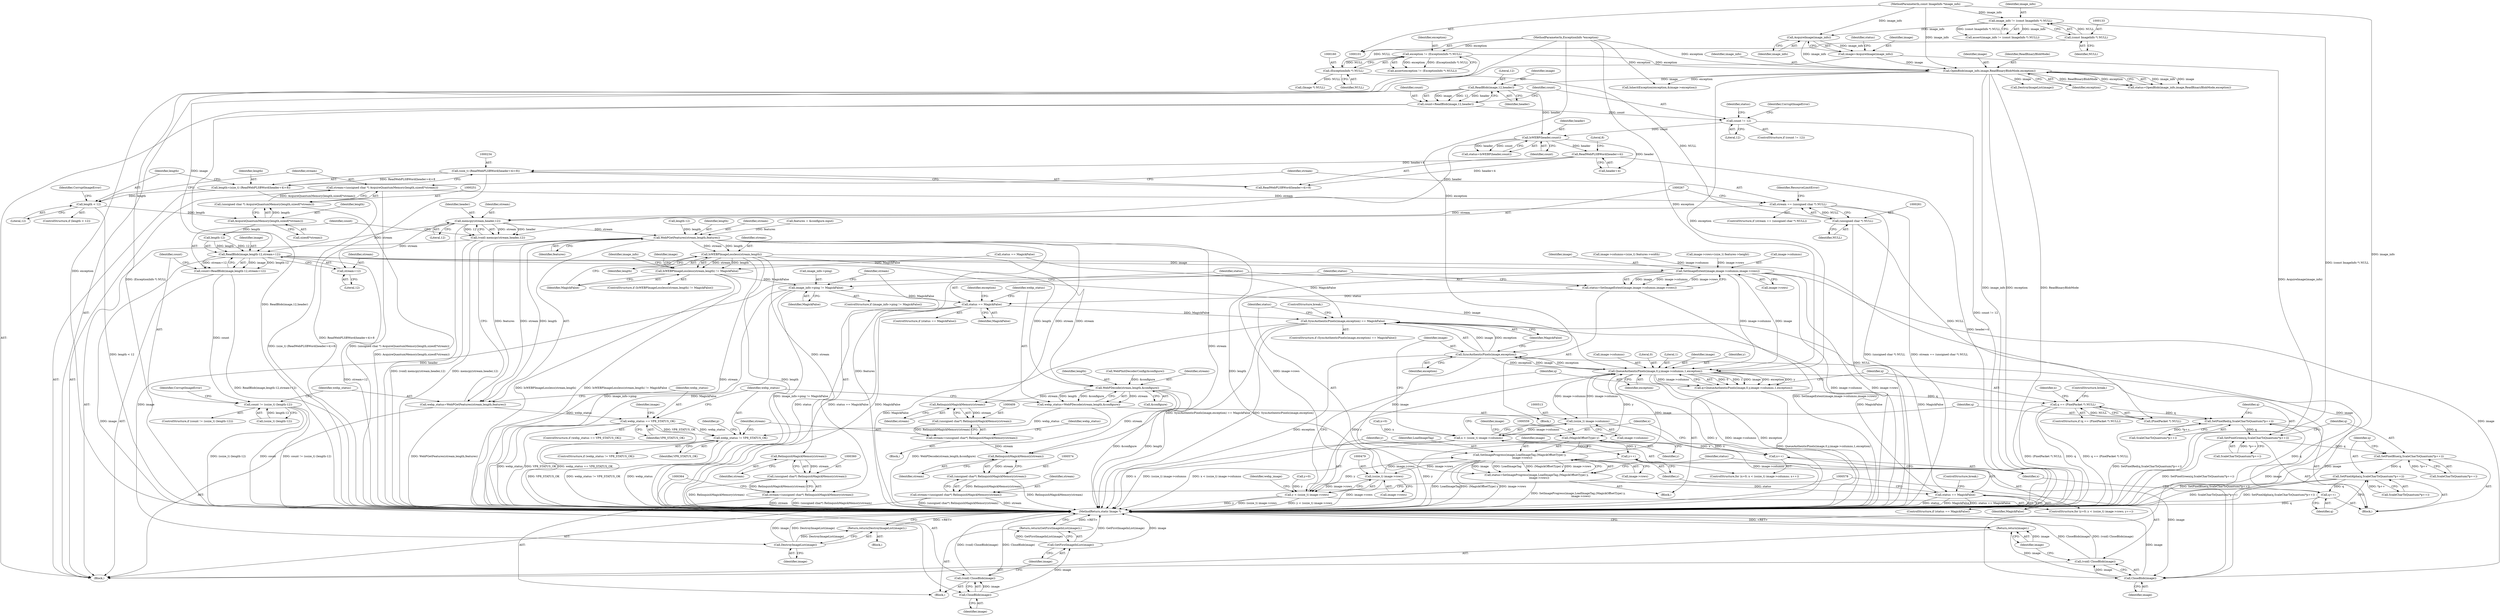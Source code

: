 digraph "0_ImageMagick_126c7c98ea788241922c30df4a5633ea692cf8df@API" {
"1000268" [label="(Call,memcpy(stream,header,12))"];
"1000258" [label="(Call,stream == (unsigned char *) NULL)"];
"1000248" [label="(Call,stream=(unsigned char *) AcquireQuantumMemory(length,sizeof(*stream)))"];
"1000250" [label="(Call,(unsigned char *) AcquireQuantumMemory(length,sizeof(*stream)))"];
"1000252" [label="(Call,AcquireQuantumMemory(length,sizeof(*stream)))"];
"1000242" [label="(Call,length < 12)"];
"1000231" [label="(Call,length=(size_t) (ReadWebPLSBWord(header+4)+8))"];
"1000233" [label="(Call,(size_t) (ReadWebPLSBWord(header+4)+8))"];
"1000236" [label="(Call,ReadWebPLSBWord(header+4))"];
"1000221" [label="(Call,IsWEBP(header,count))"];
"1000208" [label="(Call,ReadBlob(image,12,header))"];
"1000174" [label="(Call,OpenBlob(image_info,image,ReadBinaryBlobMode,exception))"];
"1000170" [label="(Call,AcquireImage(image_info))"];
"1000130" [label="(Call,image_info != (const ImageInfo *) NULL)"];
"1000102" [label="(MethodParameterIn,const ImageInfo *image_info)"];
"1000132" [label="(Call,(const ImageInfo *) NULL)"];
"1000168" [label="(Call,image=AcquireImage(image_info))"];
"1000157" [label="(Call,exception != (ExceptionInfo *) NULL)"];
"1000103" [label="(MethodParameterIn,ExceptionInfo *exception)"];
"1000159" [label="(Call,(ExceptionInfo *) NULL)"];
"1000213" [label="(Call,count != 12)"];
"1000206" [label="(Call,count=ReadBlob(image,12,header))"];
"1000260" [label="(Call,(unsigned char *) NULL)"];
"1000266" [label="(Call,(void) memcpy(stream,header,12))"];
"1000274" [label="(Call,ReadBlob(image,length-12,stream+12))"];
"1000272" [label="(Call,count=ReadBlob(image,length-12,stream+12))"];
"1000283" [label="(Call,count != (ssize_t) (length-12))"];
"1000365" [label="(Call,CloseBlob(image))"];
"1000363" [label="(Call,(void) CloseBlob(image))"];
"1000368" [label="(Call,GetFirstImageInList(image))"];
"1000367" [label="(Return,return(GetFirstImageInList(image));)"];
"1000372" [label="(Call,SetImageExtent(image,image->columns,image->rows))"];
"1000370" [label="(Call,status=SetImageExtent(image,image->columns,image->rows))"];
"1000381" [label="(Call,status == MagickFalse)"];
"1000547" [label="(Call,SyncAuthenticPixels(image,exception) == MagickFalse)"];
"1000565" [label="(Call,status == MagickFalse)"];
"1000392" [label="(Call,DestroyImageList(image))"];
"1000391" [label="(Return,return(DestroyImageList(image));)"];
"1000478" [label="(Call,(ssize_t) image->rows)"];
"1000476" [label="(Call,y < (ssize_t) image->rows)"];
"1000490" [label="(Call,QueueAuthenticPixels(image,0,y,image->columns,1,exception))"];
"1000488" [label="(Call,q=QueueAuthenticPixels(image,0,y,image->columns,1,exception))"];
"1000500" [label="(Call,q == (PixelPacket *) NULL)"];
"1000520" [label="(Call,SetPixelRed(q,ScaleCharToQuantum(*p++)))"];
"1000526" [label="(Call,SetPixelGreen(q,ScaleCharToQuantum(*p++)))"];
"1000532" [label="(Call,SetPixelBlue(q,ScaleCharToQuantum(*p++)))"];
"1000538" [label="(Call,SetPixelAlpha(q,ScaleCharToQuantum(*p++)))"];
"1000544" [label="(Call,q++)"];
"1000512" [label="(Call,(ssize_t) image->columns)"];
"1000510" [label="(Call,x < (ssize_t) image->columns)"];
"1000517" [label="(Call,x++)"];
"1000548" [label="(Call,SyncAuthenticPixels(image,exception))"];
"1000555" [label="(Call,SetImageProgress(image,LoadImageTag,(MagickOffsetType) y,\n      image->rows))"];
"1000553" [label="(Call,status=SetImageProgress(image,LoadImageTag,(MagickOffsetType) y,\n      image->rows))"];
"1000579" [label="(Call,CloseBlob(image))"];
"1000577" [label="(Call,(void) CloseBlob(image))"];
"1000581" [label="(Return,return(image);)"];
"1000558" [label="(Call,(MagickOffsetType) y)"];
"1000483" [label="(Call,y++)"];
"1000279" [label="(Call,stream+12)"];
"1000295" [label="(Call,WebPGetFeatures(stream,length,features))"];
"1000293" [label="(Call,webp_status=WebPGetFeatures(stream,length,features))"];
"1000300" [label="(Call,webp_status == VP8_STATUS_OK)"];
"1000402" [label="(Call,webp_status != VP8_STATUS_OK)"];
"1000341" [label="(Call,IsWEBPImageLossless(stream,length))"];
"1000340" [label="(Call,IsWEBPImageLossless(stream,length) != MagickFalse)"];
"1000351" [label="(Call,image_info->ping != MagickFalse)"];
"1000361" [label="(Call,RelinquishMagickMemory(stream))"];
"1000359" [label="(Call,(unsigned char*) RelinquishMagickMemory(stream))"];
"1000357" [label="(Call,stream=(unsigned char*) RelinquishMagickMemory(stream))"];
"1000396" [label="(Call,WebPDecode(stream,length,&configure))"];
"1000394" [label="(Call,webp_status=WebPDecode(stream,length,&configure))"];
"1000410" [label="(Call,RelinquishMagickMemory(stream))"];
"1000408" [label="(Call,(unsigned char*) RelinquishMagickMemory(stream))"];
"1000406" [label="(Call,stream=(unsigned char*) RelinquishMagickMemory(stream))"];
"1000575" [label="(Call,RelinquishMagickMemory(stream))"];
"1000573" [label="(Call,(unsigned char*) RelinquishMagickMemory(stream))"];
"1000571" [label="(Call,stream=(unsigned char*) RelinquishMagickMemory(stream))"];
"1000572" [label="(Identifier,stream)"];
"1000242" [label="(Call,length < 12)"];
"1000564" [label="(ControlStructure,if (status == MagickFalse))"];
"1000385" [label="(Call,InheritException(exception,&image->exception))"];
"1000243" [label="(Identifier,length)"];
"1000220" [label="(Identifier,status)"];
"1000462" [label="(Identifier,p)"];
"1000258" [label="(Call,stream == (unsigned char *) NULL)"];
"1000362" [label="(Identifier,stream)"];
"1000186" [label="(Call,DestroyImageList(image))"];
"1000257" [label="(ControlStructure,if (stream == (unsigned char *) NULL))"];
"1000232" [label="(Identifier,length)"];
"1000273" [label="(Identifier,count)"];
"1000522" [label="(Call,ScaleCharToQuantum(*p++))"];
"1000212" [label="(ControlStructure,if (count != 12))"];
"1000270" [label="(Identifier,header)"];
"1000386" [label="(Identifier,exception)"];
"1000373" [label="(Identifier,image)"];
"1000381" [label="(Call,status == MagickFalse)"];
"1000380" [label="(ControlStructure,if (status == MagickFalse))"];
"1000498" [label="(Identifier,exception)"];
"1000301" [label="(Identifier,webp_status)"];
"1000213" [label="(Call,count != 12)"];
"1000505" [label="(ControlStructure,break;)"];
"1000210" [label="(Literal,12)"];
"1000219" [label="(Call,status=IsWEBP(header,count))"];
"1000156" [label="(Call,assert(exception != (ExceptionInfo *) NULL))"];
"1000271" [label="(Literal,12)"];
"1000494" [label="(Call,image->columns)"];
"1000548" [label="(Call,SyncAuthenticPixels(image,exception))"];
"1000404" [label="(Identifier,VP8_STATUS_OK)"];
"1000211" [label="(Identifier,header)"];
"1000511" [label="(Identifier,x)"];
"1000178" [label="(Identifier,exception)"];
"1000217" [label="(Identifier,CorruptImageError)"];
"1000240" [label="(Literal,8)"];
"1000410" [label="(Call,RelinquishMagickMemory(stream))"];
"1000402" [label="(Call,webp_status != VP8_STATUS_OK)"];
"1000573" [label="(Call,(unsigned char*) RelinquishMagickMemory(stream))"];
"1000344" [label="(Identifier,MagickFalse)"];
"1000304" [label="(Call,image->columns=(size_t) features->width)"];
"1000514" [label="(Call,image->columns)"];
"1000275" [label="(Identifier,image)"];
"1000233" [label="(Call,(size_t) (ReadWebPLSBWord(header+4)+8))"];
"1000241" [label="(ControlStructure,if (length < 12))"];
"1000533" [label="(Identifier,q)"];
"1000306" [label="(Identifier,image)"];
"1000176" [label="(Identifier,image)"];
"1000571" [label="(Call,stream=(unsigned char*) RelinquishMagickMemory(stream))"];
"1000510" [label="(Call,x < (ssize_t) image->columns)"];
"1000170" [label="(Call,AcquireImage(image_info))"];
"1000132" [label="(Call,(const ImageInfo *) NULL)"];
"1000313" [label="(Call,image->rows=(size_t) features->height)"];
"1000209" [label="(Identifier,image)"];
"1000356" [label="(Block,)"];
"1000395" [label="(Identifier,webp_status)"];
"1000484" [label="(Identifier,y)"];
"1000581" [label="(Return,return(image);)"];
"1000352" [label="(Call,image_info->ping)"];
"1000236" [label="(Call,ReadWebPLSBWord(header+4))"];
"1000123" [label="(Call,features = &configure.input)"];
"1000568" [label="(ControlStructure,break;)"];
"1000512" [label="(Call,(ssize_t) image->columns)"];
"1000287" [label="(Call,length-12)"];
"1000401" [label="(ControlStructure,if (webp_status != VP8_STATUS_OK))"];
"1000473" [label="(Call,y=0)"];
"1000177" [label="(Identifier,ReadBinaryBlobMode)"];
"1000367" [label="(Return,return(GetFirstImageInList(image));)"];
"1000252" [label="(Call,AcquireQuantumMemory(length,sizeof(*stream)))"];
"1000291" [label="(Identifier,CorruptImageError)"];
"1000371" [label="(Identifier,status)"];
"1000215" [label="(Literal,12)"];
"1000483" [label="(Call,y++)"];
"1000297" [label="(Identifier,length)"];
"1000398" [label="(Identifier,length)"];
"1000206" [label="(Call,count=ReadBlob(image,12,header))"];
"1000248" [label="(Call,stream=(unsigned char *) AcquireQuantumMemory(length,sizeof(*stream)))"];
"1000171" [label="(Identifier,image_info)"];
"1000527" [label="(Identifier,q)"];
"1000189" [label="(Call,(Image *) NULL)"];
"1000520" [label="(Call,SetPixelRed(q,ScaleCharToQuantum(*p++)))"];
"1000340" [label="(Call,IsWEBPImageLossless(stream,length) != MagickFalse)"];
"1000161" [label="(Identifier,NULL)"];
"1000546" [label="(ControlStructure,if (SyncAuthenticPixels(image,exception) == MagickFalse))"];
"1000406" [label="(Call,stream=(unsigned char*) RelinquishMagickMemory(stream))"];
"1000169" [label="(Identifier,image)"];
"1000492" [label="(Literal,0)"];
"1000575" [label="(Call,RelinquishMagickMemory(stream))"];
"1000264" [label="(Identifier,ResourceLimitError)"];
"1000477" [label="(Identifier,y)"];
"1000488" [label="(Call,q=QueueAuthenticPixels(image,0,y,image->columns,1,exception))"];
"1000557" [label="(Identifier,LoadImageTag)"];
"1000341" [label="(Call,IsWEBPImageLossless(stream,length))"];
"1000489" [label="(Identifier,q)"];
"1000544" [label="(Call,q++)"];
"1000168" [label="(Call,image=AcquireImage(image_info))"];
"1000102" [label="(MethodParameterIn,const ImageInfo *image_info)"];
"1000407" [label="(Identifier,stream)"];
"1000244" [label="(Literal,12)"];
"1000272" [label="(Call,count=ReadBlob(image,length-12,stream+12))"];
"1000383" [label="(Identifier,MagickFalse)"];
"1000365" [label="(Call,CloseBlob(image))"];
"1000547" [label="(Call,SyncAuthenticPixels(image,exception) == MagickFalse)"];
"1000343" [label="(Identifier,length)"];
"1000260" [label="(Call,(unsigned char *) NULL)"];
"1000231" [label="(Call,length=(size_t) (ReadWebPLSBWord(header+4)+8))"];
"1000361" [label="(Call,RelinquishMagickMemory(stream))"];
"1000558" [label="(Call,(MagickOffsetType) y)"];
"1000405" [label="(Block,)"];
"1000521" [label="(Identifier,q)"];
"1000351" [label="(Call,image_info->ping != MagickFalse)"];
"1000296" [label="(Identifier,stream)"];
"1000285" [label="(Call,(ssize_t) (length-12))"];
"1000279" [label="(Call,stream+12)"];
"1000497" [label="(Literal,1)"];
"1000175" [label="(Identifier,image_info)"];
"1000250" [label="(Call,(unsigned char *) AcquireQuantumMemory(length,sizeof(*stream)))"];
"1000370" [label="(Call,status=SetImageExtent(image,image->columns,image->rows))"];
"1000490" [label="(Call,QueueAuthenticPixels(image,0,y,image->columns,1,exception))"];
"1000491" [label="(Identifier,image)"];
"1000281" [label="(Literal,12)"];
"1000294" [label="(Identifier,webp_status)"];
"1000130" [label="(Call,image_info != (const ImageInfo *) NULL)"];
"1000540" [label="(Call,ScaleCharToQuantum(*p++))"];
"1000372" [label="(Call,SetImageExtent(image,image->columns,image->rows))"];
"1000249" [label="(Identifier,stream)"];
"1000222" [label="(Identifier,header)"];
"1000545" [label="(Identifier,q)"];
"1000157" [label="(Call,exception != (ExceptionInfo *) NULL)"];
"1000303" [label="(Block,)"];
"1000104" [label="(Block,)"];
"1000553" [label="(Call,status=SetImageProgress(image,LoadImageTag,(MagickOffsetType) y,\n      image->rows))"];
"1000517" [label="(Call,x++)"];
"1000485" [label="(Block,)"];
"1000480" [label="(Call,image->rows)"];
"1000359" [label="(Call,(unsigned char*) RelinquishMagickMemory(stream))"];
"1000538" [label="(Call,SetPixelAlpha(q,ScaleCharToQuantum(*p++)))"];
"1000393" [label="(Identifier,image)"];
"1000299" [label="(ControlStructure,if (webp_status == VP8_STATUS_OK))"];
"1000300" [label="(Call,webp_status == VP8_STATUS_OK)"];
"1000131" [label="(Identifier,image_info)"];
"1000554" [label="(Identifier,status)"];
"1000567" [label="(Identifier,MagickFalse)"];
"1000539" [label="(Identifier,q)"];
"1000560" [label="(Identifier,y)"];
"1000532" [label="(Call,SetPixelBlue(q,ScaleCharToQuantum(*p++)))"];
"1000549" [label="(Identifier,image)"];
"1000103" [label="(MethodParameterIn,ExceptionInfo *exception)"];
"1000476" [label="(Call,y < (ssize_t) image->rows)"];
"1000282" [label="(ControlStructure,if (count != (ssize_t) (length-12)))"];
"1000269" [label="(Identifier,stream)"];
"1000347" [label="(Identifier,image)"];
"1000253" [label="(Identifier,length)"];
"1000507" [label="(Call,x=0)"];
"1000268" [label="(Call,memcpy(stream,header,12))"];
"1000358" [label="(Identifier,stream)"];
"1000283" [label="(Call,count != (ssize_t) (length-12))"];
"1000368" [label="(Call,GetFirstImageInList(image))"];
"1000274" [label="(Call,ReadBlob(image,length-12,stream+12))"];
"1000134" [label="(Identifier,NULL)"];
"1000174" [label="(Call,OpenBlob(image_info,image,ReadBinaryBlobMode,exception))"];
"1000280" [label="(Identifier,stream)"];
"1000408" [label="(Call,(unsigned char*) RelinquishMagickMemory(stream))"];
"1000276" [label="(Call,length-12)"];
"1000394" [label="(Call,webp_status=WebPDecode(stream,length,&configure))"];
"1000259" [label="(Identifier,stream)"];
"1000158" [label="(Identifier,exception)"];
"1000208" [label="(Call,ReadBlob(image,12,header))"];
"1000262" [label="(Identifier,NULL)"];
"1000403" [label="(Identifier,webp_status)"];
"1000579" [label="(Call,CloseBlob(image))"];
"1000384" [label="(Block,)"];
"1000519" [label="(Block,)"];
"1000392" [label="(Call,DestroyImageList(image))"];
"1000582" [label="(Identifier,image)"];
"1000254" [label="(Call,sizeof(*stream))"];
"1000369" [label="(Identifier,image)"];
"1000342" [label="(Identifier,stream)"];
"1000382" [label="(Identifier,status)"];
"1000562" [label="(Identifier,image)"];
"1000355" [label="(Identifier,MagickFalse)"];
"1000413" [label="(Identifier,webp_status)"];
"1000374" [label="(Call,image->columns)"];
"1000526" [label="(Call,SetPixelGreen(q,ScaleCharToQuantum(*p++)))"];
"1000500" [label="(Call,q == (PixelPacket *) NULL)"];
"1000221" [label="(Call,IsWEBP(header,count))"];
"1000570" [label="(Identifier,webp_image)"];
"1000246" [label="(Identifier,CorruptImageError)"];
"1000411" [label="(Identifier,stream)"];
"1000552" [label="(ControlStructure,break;)"];
"1000577" [label="(Call,(void) CloseBlob(image))"];
"1000555" [label="(Call,SetImageProgress(image,LoadImageTag,(MagickOffsetType) y,\n      image->rows))"];
"1000223" [label="(Identifier,count)"];
"1000194" [label="(Call,WebPInitDecoderConfig(&configure))"];
"1000576" [label="(Identifier,stream)"];
"1000478" [label="(Call,(ssize_t) image->rows)"];
"1000284" [label="(Identifier,count)"];
"1000225" [label="(Call,status == MagickFalse)"];
"1000565" [label="(Call,status == MagickFalse)"];
"1000518" [label="(Identifier,x)"];
"1000295" [label="(Call,WebPGetFeatures(stream,length,features))"];
"1000502" [label="(Call,(PixelPacket *) NULL)"];
"1000499" [label="(ControlStructure,if (q == (PixelPacket *) NULL))"];
"1000353" [label="(Identifier,image_info)"];
"1000214" [label="(Identifier,count)"];
"1000298" [label="(Identifier,features)"];
"1000391" [label="(Return,return(DestroyImageList(image));)"];
"1000561" [label="(Call,image->rows)"];
"1000501" [label="(Identifier,q)"];
"1000237" [label="(Call,header+4)"];
"1000129" [label="(Call,assert(image_info != (const ImageInfo *) NULL))"];
"1000396" [label="(Call,WebPDecode(stream,length,&configure))"];
"1000266" [label="(Call,(void) memcpy(stream,header,12))"];
"1000207" [label="(Identifier,count)"];
"1000472" [label="(ControlStructure,for (y=0; y < (ssize_t) image->rows; y++))"];
"1000159" [label="(Call,(ExceptionInfo *) NULL)"];
"1000508" [label="(Identifier,x)"];
"1000556" [label="(Identifier,image)"];
"1000506" [label="(ControlStructure,for (x=0; x < (ssize_t) image->columns; x++))"];
"1000377" [label="(Call,image->rows)"];
"1000293" [label="(Call,webp_status=WebPGetFeatures(stream,length,features))"];
"1000235" [label="(Call,ReadWebPLSBWord(header+4)+8)"];
"1000580" [label="(Identifier,image)"];
"1000397" [label="(Identifier,stream)"];
"1000551" [label="(Identifier,MagickFalse)"];
"1000493" [label="(Identifier,y)"];
"1000350" [label="(ControlStructure,if (image_info->ping != MagickFalse))"];
"1000528" [label="(Call,ScaleCharToQuantum(*p++))"];
"1000399" [label="(Call,&configure)"];
"1000550" [label="(Identifier,exception)"];
"1000357" [label="(Call,stream=(unsigned char*) RelinquishMagickMemory(stream))"];
"1000173" [label="(Identifier,status)"];
"1000566" [label="(Identifier,status)"];
"1000339" [label="(ControlStructure,if (IsWEBPImageLossless(stream,length) != MagickFalse))"];
"1000172" [label="(Call,status=OpenBlob(image_info,image,ReadBinaryBlobMode,exception))"];
"1000363" [label="(Call,(void) CloseBlob(image))"];
"1000534" [label="(Call,ScaleCharToQuantum(*p++))"];
"1000583" [label="(MethodReturn,static Image *)"];
"1000366" [label="(Identifier,image)"];
"1000302" [label="(Identifier,VP8_STATUS_OK)"];
"1000268" -> "1000266"  [label="AST: "];
"1000268" -> "1000271"  [label="CFG: "];
"1000269" -> "1000268"  [label="AST: "];
"1000270" -> "1000268"  [label="AST: "];
"1000271" -> "1000268"  [label="AST: "];
"1000266" -> "1000268"  [label="CFG: "];
"1000268" -> "1000583"  [label="DDG: header"];
"1000268" -> "1000266"  [label="DDG: stream"];
"1000268" -> "1000266"  [label="DDG: header"];
"1000268" -> "1000266"  [label="DDG: 12"];
"1000258" -> "1000268"  [label="DDG: stream"];
"1000221" -> "1000268"  [label="DDG: header"];
"1000268" -> "1000274"  [label="DDG: stream"];
"1000268" -> "1000279"  [label="DDG: stream"];
"1000268" -> "1000295"  [label="DDG: stream"];
"1000258" -> "1000257"  [label="AST: "];
"1000258" -> "1000260"  [label="CFG: "];
"1000259" -> "1000258"  [label="AST: "];
"1000260" -> "1000258"  [label="AST: "];
"1000264" -> "1000258"  [label="CFG: "];
"1000267" -> "1000258"  [label="CFG: "];
"1000258" -> "1000583"  [label="DDG: (unsigned char *) NULL"];
"1000258" -> "1000583"  [label="DDG: stream == (unsigned char *) NULL"];
"1000248" -> "1000258"  [label="DDG: stream"];
"1000260" -> "1000258"  [label="DDG: NULL"];
"1000248" -> "1000104"  [label="AST: "];
"1000248" -> "1000250"  [label="CFG: "];
"1000249" -> "1000248"  [label="AST: "];
"1000250" -> "1000248"  [label="AST: "];
"1000259" -> "1000248"  [label="CFG: "];
"1000248" -> "1000583"  [label="DDG: (unsigned char *) AcquireQuantumMemory(length,sizeof(*stream))"];
"1000250" -> "1000248"  [label="DDG: AcquireQuantumMemory(length,sizeof(*stream))"];
"1000250" -> "1000252"  [label="CFG: "];
"1000251" -> "1000250"  [label="AST: "];
"1000252" -> "1000250"  [label="AST: "];
"1000250" -> "1000583"  [label="DDG: AcquireQuantumMemory(length,sizeof(*stream))"];
"1000252" -> "1000250"  [label="DDG: length"];
"1000252" -> "1000254"  [label="CFG: "];
"1000253" -> "1000252"  [label="AST: "];
"1000254" -> "1000252"  [label="AST: "];
"1000242" -> "1000252"  [label="DDG: length"];
"1000252" -> "1000276"  [label="DDG: length"];
"1000242" -> "1000241"  [label="AST: "];
"1000242" -> "1000244"  [label="CFG: "];
"1000243" -> "1000242"  [label="AST: "];
"1000244" -> "1000242"  [label="AST: "];
"1000246" -> "1000242"  [label="CFG: "];
"1000249" -> "1000242"  [label="CFG: "];
"1000242" -> "1000583"  [label="DDG: length < 12"];
"1000231" -> "1000242"  [label="DDG: length"];
"1000231" -> "1000104"  [label="AST: "];
"1000231" -> "1000233"  [label="CFG: "];
"1000232" -> "1000231"  [label="AST: "];
"1000233" -> "1000231"  [label="AST: "];
"1000243" -> "1000231"  [label="CFG: "];
"1000231" -> "1000583"  [label="DDG: (size_t) (ReadWebPLSBWord(header+4)+8)"];
"1000233" -> "1000231"  [label="DDG: ReadWebPLSBWord(header+4)+8"];
"1000233" -> "1000235"  [label="CFG: "];
"1000234" -> "1000233"  [label="AST: "];
"1000235" -> "1000233"  [label="AST: "];
"1000233" -> "1000583"  [label="DDG: ReadWebPLSBWord(header+4)+8"];
"1000236" -> "1000233"  [label="DDG: header+4"];
"1000236" -> "1000235"  [label="AST: "];
"1000236" -> "1000237"  [label="CFG: "];
"1000237" -> "1000236"  [label="AST: "];
"1000240" -> "1000236"  [label="CFG: "];
"1000236" -> "1000583"  [label="DDG: header+4"];
"1000236" -> "1000235"  [label="DDG: header+4"];
"1000221" -> "1000236"  [label="DDG: header"];
"1000221" -> "1000219"  [label="AST: "];
"1000221" -> "1000223"  [label="CFG: "];
"1000222" -> "1000221"  [label="AST: "];
"1000223" -> "1000221"  [label="AST: "];
"1000219" -> "1000221"  [label="CFG: "];
"1000221" -> "1000219"  [label="DDG: header"];
"1000221" -> "1000219"  [label="DDG: count"];
"1000208" -> "1000221"  [label="DDG: header"];
"1000213" -> "1000221"  [label="DDG: count"];
"1000221" -> "1000237"  [label="DDG: header"];
"1000208" -> "1000206"  [label="AST: "];
"1000208" -> "1000211"  [label="CFG: "];
"1000209" -> "1000208"  [label="AST: "];
"1000210" -> "1000208"  [label="AST: "];
"1000211" -> "1000208"  [label="AST: "];
"1000206" -> "1000208"  [label="CFG: "];
"1000208" -> "1000206"  [label="DDG: image"];
"1000208" -> "1000206"  [label="DDG: 12"];
"1000208" -> "1000206"  [label="DDG: header"];
"1000174" -> "1000208"  [label="DDG: image"];
"1000208" -> "1000274"  [label="DDG: image"];
"1000174" -> "1000172"  [label="AST: "];
"1000174" -> "1000178"  [label="CFG: "];
"1000175" -> "1000174"  [label="AST: "];
"1000176" -> "1000174"  [label="AST: "];
"1000177" -> "1000174"  [label="AST: "];
"1000178" -> "1000174"  [label="AST: "];
"1000172" -> "1000174"  [label="CFG: "];
"1000174" -> "1000583"  [label="DDG: exception"];
"1000174" -> "1000583"  [label="DDG: ReadBinaryBlobMode"];
"1000174" -> "1000583"  [label="DDG: image_info"];
"1000174" -> "1000172"  [label="DDG: image_info"];
"1000174" -> "1000172"  [label="DDG: image"];
"1000174" -> "1000172"  [label="DDG: ReadBinaryBlobMode"];
"1000174" -> "1000172"  [label="DDG: exception"];
"1000170" -> "1000174"  [label="DDG: image_info"];
"1000102" -> "1000174"  [label="DDG: image_info"];
"1000168" -> "1000174"  [label="DDG: image"];
"1000157" -> "1000174"  [label="DDG: exception"];
"1000103" -> "1000174"  [label="DDG: exception"];
"1000174" -> "1000186"  [label="DDG: image"];
"1000174" -> "1000385"  [label="DDG: exception"];
"1000174" -> "1000490"  [label="DDG: exception"];
"1000170" -> "1000168"  [label="AST: "];
"1000170" -> "1000171"  [label="CFG: "];
"1000171" -> "1000170"  [label="AST: "];
"1000168" -> "1000170"  [label="CFG: "];
"1000170" -> "1000168"  [label="DDG: image_info"];
"1000130" -> "1000170"  [label="DDG: image_info"];
"1000102" -> "1000170"  [label="DDG: image_info"];
"1000130" -> "1000129"  [label="AST: "];
"1000130" -> "1000132"  [label="CFG: "];
"1000131" -> "1000130"  [label="AST: "];
"1000132" -> "1000130"  [label="AST: "];
"1000129" -> "1000130"  [label="CFG: "];
"1000130" -> "1000583"  [label="DDG: (const ImageInfo *) NULL"];
"1000130" -> "1000129"  [label="DDG: image_info"];
"1000130" -> "1000129"  [label="DDG: (const ImageInfo *) NULL"];
"1000102" -> "1000130"  [label="DDG: image_info"];
"1000132" -> "1000130"  [label="DDG: NULL"];
"1000102" -> "1000101"  [label="AST: "];
"1000102" -> "1000583"  [label="DDG: image_info"];
"1000132" -> "1000134"  [label="CFG: "];
"1000133" -> "1000132"  [label="AST: "];
"1000134" -> "1000132"  [label="AST: "];
"1000132" -> "1000159"  [label="DDG: NULL"];
"1000168" -> "1000104"  [label="AST: "];
"1000169" -> "1000168"  [label="AST: "];
"1000173" -> "1000168"  [label="CFG: "];
"1000168" -> "1000583"  [label="DDG: AcquireImage(image_info)"];
"1000157" -> "1000156"  [label="AST: "];
"1000157" -> "1000159"  [label="CFG: "];
"1000158" -> "1000157"  [label="AST: "];
"1000159" -> "1000157"  [label="AST: "];
"1000156" -> "1000157"  [label="CFG: "];
"1000157" -> "1000583"  [label="DDG: (ExceptionInfo *) NULL"];
"1000157" -> "1000156"  [label="DDG: exception"];
"1000157" -> "1000156"  [label="DDG: (ExceptionInfo *) NULL"];
"1000103" -> "1000157"  [label="DDG: exception"];
"1000159" -> "1000157"  [label="DDG: NULL"];
"1000103" -> "1000101"  [label="AST: "];
"1000103" -> "1000583"  [label="DDG: exception"];
"1000103" -> "1000385"  [label="DDG: exception"];
"1000103" -> "1000490"  [label="DDG: exception"];
"1000103" -> "1000548"  [label="DDG: exception"];
"1000159" -> "1000161"  [label="CFG: "];
"1000160" -> "1000159"  [label="AST: "];
"1000161" -> "1000159"  [label="AST: "];
"1000159" -> "1000189"  [label="DDG: NULL"];
"1000159" -> "1000260"  [label="DDG: NULL"];
"1000213" -> "1000212"  [label="AST: "];
"1000213" -> "1000215"  [label="CFG: "];
"1000214" -> "1000213"  [label="AST: "];
"1000215" -> "1000213"  [label="AST: "];
"1000217" -> "1000213"  [label="CFG: "];
"1000220" -> "1000213"  [label="CFG: "];
"1000213" -> "1000583"  [label="DDG: count != 12"];
"1000206" -> "1000213"  [label="DDG: count"];
"1000206" -> "1000104"  [label="AST: "];
"1000207" -> "1000206"  [label="AST: "];
"1000214" -> "1000206"  [label="CFG: "];
"1000206" -> "1000583"  [label="DDG: ReadBlob(image,12,header)"];
"1000260" -> "1000262"  [label="CFG: "];
"1000261" -> "1000260"  [label="AST: "];
"1000262" -> "1000260"  [label="AST: "];
"1000260" -> "1000583"  [label="DDG: NULL"];
"1000260" -> "1000502"  [label="DDG: NULL"];
"1000266" -> "1000104"  [label="AST: "];
"1000267" -> "1000266"  [label="AST: "];
"1000273" -> "1000266"  [label="CFG: "];
"1000266" -> "1000583"  [label="DDG: memcpy(stream,header,12)"];
"1000266" -> "1000583"  [label="DDG: (void) memcpy(stream,header,12)"];
"1000274" -> "1000272"  [label="AST: "];
"1000274" -> "1000279"  [label="CFG: "];
"1000275" -> "1000274"  [label="AST: "];
"1000276" -> "1000274"  [label="AST: "];
"1000279" -> "1000274"  [label="AST: "];
"1000272" -> "1000274"  [label="CFG: "];
"1000274" -> "1000583"  [label="DDG: stream+12"];
"1000274" -> "1000272"  [label="DDG: image"];
"1000274" -> "1000272"  [label="DDG: length-12"];
"1000274" -> "1000272"  [label="DDG: stream+12"];
"1000276" -> "1000274"  [label="DDG: length"];
"1000276" -> "1000274"  [label="DDG: 12"];
"1000274" -> "1000365"  [label="DDG: image"];
"1000274" -> "1000372"  [label="DDG: image"];
"1000274" -> "1000490"  [label="DDG: image"];
"1000274" -> "1000579"  [label="DDG: image"];
"1000272" -> "1000104"  [label="AST: "];
"1000273" -> "1000272"  [label="AST: "];
"1000284" -> "1000272"  [label="CFG: "];
"1000272" -> "1000583"  [label="DDG: ReadBlob(image,length-12,stream+12)"];
"1000272" -> "1000283"  [label="DDG: count"];
"1000283" -> "1000282"  [label="AST: "];
"1000283" -> "1000285"  [label="CFG: "];
"1000284" -> "1000283"  [label="AST: "];
"1000285" -> "1000283"  [label="AST: "];
"1000291" -> "1000283"  [label="CFG: "];
"1000294" -> "1000283"  [label="CFG: "];
"1000283" -> "1000583"  [label="DDG: (ssize_t) (length-12)"];
"1000283" -> "1000583"  [label="DDG: count"];
"1000283" -> "1000583"  [label="DDG: count != (ssize_t) (length-12)"];
"1000285" -> "1000283"  [label="DDG: length-12"];
"1000365" -> "1000363"  [label="AST: "];
"1000365" -> "1000366"  [label="CFG: "];
"1000366" -> "1000365"  [label="AST: "];
"1000363" -> "1000365"  [label="CFG: "];
"1000365" -> "1000363"  [label="DDG: image"];
"1000365" -> "1000368"  [label="DDG: image"];
"1000363" -> "1000356"  [label="AST: "];
"1000364" -> "1000363"  [label="AST: "];
"1000369" -> "1000363"  [label="CFG: "];
"1000363" -> "1000583"  [label="DDG: CloseBlob(image)"];
"1000363" -> "1000583"  [label="DDG: (void) CloseBlob(image)"];
"1000368" -> "1000367"  [label="AST: "];
"1000368" -> "1000369"  [label="CFG: "];
"1000369" -> "1000368"  [label="AST: "];
"1000367" -> "1000368"  [label="CFG: "];
"1000368" -> "1000583"  [label="DDG: image"];
"1000368" -> "1000583"  [label="DDG: GetFirstImageInList(image)"];
"1000368" -> "1000367"  [label="DDG: GetFirstImageInList(image)"];
"1000367" -> "1000356"  [label="AST: "];
"1000583" -> "1000367"  [label="CFG: "];
"1000367" -> "1000583"  [label="DDG: <RET>"];
"1000372" -> "1000370"  [label="AST: "];
"1000372" -> "1000377"  [label="CFG: "];
"1000373" -> "1000372"  [label="AST: "];
"1000374" -> "1000372"  [label="AST: "];
"1000377" -> "1000372"  [label="AST: "];
"1000370" -> "1000372"  [label="CFG: "];
"1000372" -> "1000583"  [label="DDG: image->rows"];
"1000372" -> "1000583"  [label="DDG: image->columns"];
"1000372" -> "1000370"  [label="DDG: image"];
"1000372" -> "1000370"  [label="DDG: image->columns"];
"1000372" -> "1000370"  [label="DDG: image->rows"];
"1000304" -> "1000372"  [label="DDG: image->columns"];
"1000313" -> "1000372"  [label="DDG: image->rows"];
"1000372" -> "1000392"  [label="DDG: image"];
"1000372" -> "1000478"  [label="DDG: image->rows"];
"1000372" -> "1000490"  [label="DDG: image"];
"1000372" -> "1000490"  [label="DDG: image->columns"];
"1000372" -> "1000579"  [label="DDG: image"];
"1000370" -> "1000303"  [label="AST: "];
"1000371" -> "1000370"  [label="AST: "];
"1000382" -> "1000370"  [label="CFG: "];
"1000370" -> "1000583"  [label="DDG: SetImageExtent(image,image->columns,image->rows)"];
"1000370" -> "1000381"  [label="DDG: status"];
"1000381" -> "1000380"  [label="AST: "];
"1000381" -> "1000383"  [label="CFG: "];
"1000382" -> "1000381"  [label="AST: "];
"1000383" -> "1000381"  [label="AST: "];
"1000386" -> "1000381"  [label="CFG: "];
"1000395" -> "1000381"  [label="CFG: "];
"1000381" -> "1000583"  [label="DDG: MagickFalse"];
"1000381" -> "1000583"  [label="DDG: status"];
"1000381" -> "1000583"  [label="DDG: status == MagickFalse"];
"1000351" -> "1000381"  [label="DDG: MagickFalse"];
"1000381" -> "1000547"  [label="DDG: MagickFalse"];
"1000547" -> "1000546"  [label="AST: "];
"1000547" -> "1000551"  [label="CFG: "];
"1000548" -> "1000547"  [label="AST: "];
"1000551" -> "1000547"  [label="AST: "];
"1000552" -> "1000547"  [label="CFG: "];
"1000554" -> "1000547"  [label="CFG: "];
"1000547" -> "1000583"  [label="DDG: SyncAuthenticPixels(image,exception)"];
"1000547" -> "1000583"  [label="DDG: MagickFalse"];
"1000547" -> "1000583"  [label="DDG: SyncAuthenticPixels(image,exception) == MagickFalse"];
"1000548" -> "1000547"  [label="DDG: image"];
"1000548" -> "1000547"  [label="DDG: exception"];
"1000225" -> "1000547"  [label="DDG: MagickFalse"];
"1000565" -> "1000547"  [label="DDG: MagickFalse"];
"1000547" -> "1000565"  [label="DDG: MagickFalse"];
"1000565" -> "1000564"  [label="AST: "];
"1000565" -> "1000567"  [label="CFG: "];
"1000566" -> "1000565"  [label="AST: "];
"1000567" -> "1000565"  [label="AST: "];
"1000568" -> "1000565"  [label="CFG: "];
"1000484" -> "1000565"  [label="CFG: "];
"1000565" -> "1000583"  [label="DDG: status"];
"1000565" -> "1000583"  [label="DDG: MagickFalse"];
"1000565" -> "1000583"  [label="DDG: status == MagickFalse"];
"1000553" -> "1000565"  [label="DDG: status"];
"1000392" -> "1000391"  [label="AST: "];
"1000392" -> "1000393"  [label="CFG: "];
"1000393" -> "1000392"  [label="AST: "];
"1000391" -> "1000392"  [label="CFG: "];
"1000392" -> "1000583"  [label="DDG: DestroyImageList(image)"];
"1000392" -> "1000583"  [label="DDG: image"];
"1000392" -> "1000391"  [label="DDG: DestroyImageList(image)"];
"1000391" -> "1000384"  [label="AST: "];
"1000583" -> "1000391"  [label="CFG: "];
"1000391" -> "1000583"  [label="DDG: <RET>"];
"1000478" -> "1000476"  [label="AST: "];
"1000478" -> "1000480"  [label="CFG: "];
"1000479" -> "1000478"  [label="AST: "];
"1000480" -> "1000478"  [label="AST: "];
"1000476" -> "1000478"  [label="CFG: "];
"1000478" -> "1000583"  [label="DDG: image->rows"];
"1000478" -> "1000476"  [label="DDG: image->rows"];
"1000555" -> "1000478"  [label="DDG: image->rows"];
"1000478" -> "1000555"  [label="DDG: image->rows"];
"1000476" -> "1000472"  [label="AST: "];
"1000477" -> "1000476"  [label="AST: "];
"1000489" -> "1000476"  [label="CFG: "];
"1000570" -> "1000476"  [label="CFG: "];
"1000476" -> "1000583"  [label="DDG: y < (ssize_t) image->rows"];
"1000476" -> "1000583"  [label="DDG: y"];
"1000476" -> "1000583"  [label="DDG: (ssize_t) image->rows"];
"1000473" -> "1000476"  [label="DDG: y"];
"1000483" -> "1000476"  [label="DDG: y"];
"1000476" -> "1000490"  [label="DDG: y"];
"1000490" -> "1000488"  [label="AST: "];
"1000490" -> "1000498"  [label="CFG: "];
"1000491" -> "1000490"  [label="AST: "];
"1000492" -> "1000490"  [label="AST: "];
"1000493" -> "1000490"  [label="AST: "];
"1000494" -> "1000490"  [label="AST: "];
"1000497" -> "1000490"  [label="AST: "];
"1000498" -> "1000490"  [label="AST: "];
"1000488" -> "1000490"  [label="CFG: "];
"1000490" -> "1000583"  [label="DDG: image->columns"];
"1000490" -> "1000583"  [label="DDG: exception"];
"1000490" -> "1000583"  [label="DDG: y"];
"1000490" -> "1000488"  [label="DDG: 0"];
"1000490" -> "1000488"  [label="DDG: 1"];
"1000490" -> "1000488"  [label="DDG: image"];
"1000490" -> "1000488"  [label="DDG: exception"];
"1000490" -> "1000488"  [label="DDG: y"];
"1000490" -> "1000488"  [label="DDG: image->columns"];
"1000555" -> "1000490"  [label="DDG: image"];
"1000512" -> "1000490"  [label="DDG: image->columns"];
"1000548" -> "1000490"  [label="DDG: exception"];
"1000490" -> "1000512"  [label="DDG: image->columns"];
"1000490" -> "1000548"  [label="DDG: image"];
"1000490" -> "1000548"  [label="DDG: exception"];
"1000490" -> "1000558"  [label="DDG: y"];
"1000490" -> "1000579"  [label="DDG: image"];
"1000488" -> "1000485"  [label="AST: "];
"1000489" -> "1000488"  [label="AST: "];
"1000501" -> "1000488"  [label="CFG: "];
"1000488" -> "1000583"  [label="DDG: QueueAuthenticPixels(image,0,y,image->columns,1,exception)"];
"1000488" -> "1000500"  [label="DDG: q"];
"1000500" -> "1000499"  [label="AST: "];
"1000500" -> "1000502"  [label="CFG: "];
"1000501" -> "1000500"  [label="AST: "];
"1000502" -> "1000500"  [label="AST: "];
"1000505" -> "1000500"  [label="CFG: "];
"1000508" -> "1000500"  [label="CFG: "];
"1000500" -> "1000583"  [label="DDG: (PixelPacket *) NULL"];
"1000500" -> "1000583"  [label="DDG: q == (PixelPacket *) NULL"];
"1000500" -> "1000583"  [label="DDG: q"];
"1000502" -> "1000500"  [label="DDG: NULL"];
"1000500" -> "1000520"  [label="DDG: q"];
"1000520" -> "1000519"  [label="AST: "];
"1000520" -> "1000522"  [label="CFG: "];
"1000521" -> "1000520"  [label="AST: "];
"1000522" -> "1000520"  [label="AST: "];
"1000527" -> "1000520"  [label="CFG: "];
"1000520" -> "1000583"  [label="DDG: SetPixelRed(q,ScaleCharToQuantum(*p++))"];
"1000544" -> "1000520"  [label="DDG: q"];
"1000522" -> "1000520"  [label="DDG: *p++"];
"1000520" -> "1000526"  [label="DDG: q"];
"1000526" -> "1000519"  [label="AST: "];
"1000526" -> "1000528"  [label="CFG: "];
"1000527" -> "1000526"  [label="AST: "];
"1000528" -> "1000526"  [label="AST: "];
"1000533" -> "1000526"  [label="CFG: "];
"1000526" -> "1000583"  [label="DDG: SetPixelGreen(q,ScaleCharToQuantum(*p++))"];
"1000528" -> "1000526"  [label="DDG: *p++"];
"1000526" -> "1000532"  [label="DDG: q"];
"1000532" -> "1000519"  [label="AST: "];
"1000532" -> "1000534"  [label="CFG: "];
"1000533" -> "1000532"  [label="AST: "];
"1000534" -> "1000532"  [label="AST: "];
"1000539" -> "1000532"  [label="CFG: "];
"1000532" -> "1000583"  [label="DDG: SetPixelBlue(q,ScaleCharToQuantum(*p++))"];
"1000534" -> "1000532"  [label="DDG: *p++"];
"1000532" -> "1000538"  [label="DDG: q"];
"1000538" -> "1000519"  [label="AST: "];
"1000538" -> "1000540"  [label="CFG: "];
"1000539" -> "1000538"  [label="AST: "];
"1000540" -> "1000538"  [label="AST: "];
"1000545" -> "1000538"  [label="CFG: "];
"1000538" -> "1000583"  [label="DDG: ScaleCharToQuantum(*p++)"];
"1000538" -> "1000583"  [label="DDG: SetPixelAlpha(q,ScaleCharToQuantum(*p++))"];
"1000540" -> "1000538"  [label="DDG: *p++"];
"1000538" -> "1000544"  [label="DDG: q"];
"1000544" -> "1000519"  [label="AST: "];
"1000544" -> "1000545"  [label="CFG: "];
"1000545" -> "1000544"  [label="AST: "];
"1000518" -> "1000544"  [label="CFG: "];
"1000544" -> "1000583"  [label="DDG: q"];
"1000512" -> "1000510"  [label="AST: "];
"1000512" -> "1000514"  [label="CFG: "];
"1000513" -> "1000512"  [label="AST: "];
"1000514" -> "1000512"  [label="AST: "];
"1000510" -> "1000512"  [label="CFG: "];
"1000512" -> "1000583"  [label="DDG: image->columns"];
"1000512" -> "1000510"  [label="DDG: image->columns"];
"1000510" -> "1000506"  [label="AST: "];
"1000511" -> "1000510"  [label="AST: "];
"1000521" -> "1000510"  [label="CFG: "];
"1000549" -> "1000510"  [label="CFG: "];
"1000510" -> "1000583"  [label="DDG: x"];
"1000510" -> "1000583"  [label="DDG: (ssize_t) image->columns"];
"1000510" -> "1000583"  [label="DDG: x < (ssize_t) image->columns"];
"1000517" -> "1000510"  [label="DDG: x"];
"1000507" -> "1000510"  [label="DDG: x"];
"1000510" -> "1000517"  [label="DDG: x"];
"1000517" -> "1000506"  [label="AST: "];
"1000517" -> "1000518"  [label="CFG: "];
"1000518" -> "1000517"  [label="AST: "];
"1000511" -> "1000517"  [label="CFG: "];
"1000548" -> "1000550"  [label="CFG: "];
"1000549" -> "1000548"  [label="AST: "];
"1000550" -> "1000548"  [label="AST: "];
"1000551" -> "1000548"  [label="CFG: "];
"1000548" -> "1000583"  [label="DDG: exception"];
"1000548" -> "1000555"  [label="DDG: image"];
"1000548" -> "1000579"  [label="DDG: image"];
"1000555" -> "1000553"  [label="AST: "];
"1000555" -> "1000561"  [label="CFG: "];
"1000556" -> "1000555"  [label="AST: "];
"1000557" -> "1000555"  [label="AST: "];
"1000558" -> "1000555"  [label="AST: "];
"1000561" -> "1000555"  [label="AST: "];
"1000553" -> "1000555"  [label="CFG: "];
"1000555" -> "1000583"  [label="DDG: LoadImageTag"];
"1000555" -> "1000583"  [label="DDG: (MagickOffsetType) y"];
"1000555" -> "1000583"  [label="DDG: image->rows"];
"1000555" -> "1000553"  [label="DDG: image"];
"1000555" -> "1000553"  [label="DDG: LoadImageTag"];
"1000555" -> "1000553"  [label="DDG: (MagickOffsetType) y"];
"1000555" -> "1000553"  [label="DDG: image->rows"];
"1000558" -> "1000555"  [label="DDG: y"];
"1000555" -> "1000579"  [label="DDG: image"];
"1000553" -> "1000485"  [label="AST: "];
"1000554" -> "1000553"  [label="AST: "];
"1000566" -> "1000553"  [label="CFG: "];
"1000553" -> "1000583"  [label="DDG: SetImageProgress(image,LoadImageTag,(MagickOffsetType) y,\n      image->rows)"];
"1000579" -> "1000577"  [label="AST: "];
"1000579" -> "1000580"  [label="CFG: "];
"1000580" -> "1000579"  [label="AST: "];
"1000577" -> "1000579"  [label="CFG: "];
"1000579" -> "1000583"  [label="DDG: image"];
"1000579" -> "1000577"  [label="DDG: image"];
"1000579" -> "1000581"  [label="DDG: image"];
"1000577" -> "1000104"  [label="AST: "];
"1000578" -> "1000577"  [label="AST: "];
"1000582" -> "1000577"  [label="CFG: "];
"1000577" -> "1000583"  [label="DDG: CloseBlob(image)"];
"1000577" -> "1000583"  [label="DDG: (void) CloseBlob(image)"];
"1000581" -> "1000104"  [label="AST: "];
"1000581" -> "1000582"  [label="CFG: "];
"1000582" -> "1000581"  [label="AST: "];
"1000583" -> "1000581"  [label="CFG: "];
"1000581" -> "1000583"  [label="DDG: <RET>"];
"1000582" -> "1000581"  [label="DDG: image"];
"1000558" -> "1000560"  [label="CFG: "];
"1000559" -> "1000558"  [label="AST: "];
"1000560" -> "1000558"  [label="AST: "];
"1000562" -> "1000558"  [label="CFG: "];
"1000558" -> "1000583"  [label="DDG: y"];
"1000558" -> "1000483"  [label="DDG: y"];
"1000483" -> "1000472"  [label="AST: "];
"1000483" -> "1000484"  [label="CFG: "];
"1000484" -> "1000483"  [label="AST: "];
"1000477" -> "1000483"  [label="CFG: "];
"1000279" -> "1000281"  [label="CFG: "];
"1000280" -> "1000279"  [label="AST: "];
"1000281" -> "1000279"  [label="AST: "];
"1000295" -> "1000293"  [label="AST: "];
"1000295" -> "1000298"  [label="CFG: "];
"1000296" -> "1000295"  [label="AST: "];
"1000297" -> "1000295"  [label="AST: "];
"1000298" -> "1000295"  [label="AST: "];
"1000293" -> "1000295"  [label="CFG: "];
"1000295" -> "1000583"  [label="DDG: features"];
"1000295" -> "1000583"  [label="DDG: length"];
"1000295" -> "1000293"  [label="DDG: stream"];
"1000295" -> "1000293"  [label="DDG: length"];
"1000295" -> "1000293"  [label="DDG: features"];
"1000287" -> "1000295"  [label="DDG: length"];
"1000123" -> "1000295"  [label="DDG: features"];
"1000295" -> "1000341"  [label="DDG: stream"];
"1000295" -> "1000341"  [label="DDG: length"];
"1000295" -> "1000410"  [label="DDG: stream"];
"1000295" -> "1000575"  [label="DDG: stream"];
"1000293" -> "1000104"  [label="AST: "];
"1000294" -> "1000293"  [label="AST: "];
"1000301" -> "1000293"  [label="CFG: "];
"1000293" -> "1000583"  [label="DDG: WebPGetFeatures(stream,length,features)"];
"1000293" -> "1000300"  [label="DDG: webp_status"];
"1000300" -> "1000299"  [label="AST: "];
"1000300" -> "1000302"  [label="CFG: "];
"1000301" -> "1000300"  [label="AST: "];
"1000302" -> "1000300"  [label="AST: "];
"1000306" -> "1000300"  [label="CFG: "];
"1000403" -> "1000300"  [label="CFG: "];
"1000300" -> "1000583"  [label="DDG: webp_status"];
"1000300" -> "1000583"  [label="DDG: VP8_STATUS_OK"];
"1000300" -> "1000583"  [label="DDG: webp_status == VP8_STATUS_OK"];
"1000300" -> "1000402"  [label="DDG: webp_status"];
"1000300" -> "1000402"  [label="DDG: VP8_STATUS_OK"];
"1000402" -> "1000401"  [label="AST: "];
"1000402" -> "1000404"  [label="CFG: "];
"1000403" -> "1000402"  [label="AST: "];
"1000404" -> "1000402"  [label="AST: "];
"1000407" -> "1000402"  [label="CFG: "];
"1000462" -> "1000402"  [label="CFG: "];
"1000402" -> "1000583"  [label="DDG: VP8_STATUS_OK"];
"1000402" -> "1000583"  [label="DDG: webp_status != VP8_STATUS_OK"];
"1000402" -> "1000583"  [label="DDG: webp_status"];
"1000394" -> "1000402"  [label="DDG: webp_status"];
"1000341" -> "1000340"  [label="AST: "];
"1000341" -> "1000343"  [label="CFG: "];
"1000342" -> "1000341"  [label="AST: "];
"1000343" -> "1000341"  [label="AST: "];
"1000344" -> "1000341"  [label="CFG: "];
"1000341" -> "1000583"  [label="DDG: length"];
"1000341" -> "1000583"  [label="DDG: stream"];
"1000341" -> "1000340"  [label="DDG: stream"];
"1000341" -> "1000340"  [label="DDG: length"];
"1000341" -> "1000361"  [label="DDG: stream"];
"1000341" -> "1000396"  [label="DDG: stream"];
"1000341" -> "1000396"  [label="DDG: length"];
"1000340" -> "1000339"  [label="AST: "];
"1000340" -> "1000344"  [label="CFG: "];
"1000344" -> "1000340"  [label="AST: "];
"1000347" -> "1000340"  [label="CFG: "];
"1000353" -> "1000340"  [label="CFG: "];
"1000340" -> "1000583"  [label="DDG: IsWEBPImageLossless(stream,length) != MagickFalse"];
"1000340" -> "1000583"  [label="DDG: IsWEBPImageLossless(stream,length)"];
"1000225" -> "1000340"  [label="DDG: MagickFalse"];
"1000340" -> "1000351"  [label="DDG: MagickFalse"];
"1000351" -> "1000350"  [label="AST: "];
"1000351" -> "1000355"  [label="CFG: "];
"1000352" -> "1000351"  [label="AST: "];
"1000355" -> "1000351"  [label="AST: "];
"1000358" -> "1000351"  [label="CFG: "];
"1000371" -> "1000351"  [label="CFG: "];
"1000351" -> "1000583"  [label="DDG: image_info->ping != MagickFalse"];
"1000351" -> "1000583"  [label="DDG: image_info->ping"];
"1000351" -> "1000583"  [label="DDG: MagickFalse"];
"1000361" -> "1000359"  [label="AST: "];
"1000361" -> "1000362"  [label="CFG: "];
"1000362" -> "1000361"  [label="AST: "];
"1000359" -> "1000361"  [label="CFG: "];
"1000361" -> "1000359"  [label="DDG: stream"];
"1000359" -> "1000357"  [label="AST: "];
"1000360" -> "1000359"  [label="AST: "];
"1000357" -> "1000359"  [label="CFG: "];
"1000359" -> "1000583"  [label="DDG: RelinquishMagickMemory(stream)"];
"1000359" -> "1000357"  [label="DDG: RelinquishMagickMemory(stream)"];
"1000357" -> "1000356"  [label="AST: "];
"1000358" -> "1000357"  [label="AST: "];
"1000364" -> "1000357"  [label="CFG: "];
"1000357" -> "1000583"  [label="DDG: stream"];
"1000357" -> "1000583"  [label="DDG: (unsigned char*) RelinquishMagickMemory(stream)"];
"1000396" -> "1000394"  [label="AST: "];
"1000396" -> "1000399"  [label="CFG: "];
"1000397" -> "1000396"  [label="AST: "];
"1000398" -> "1000396"  [label="AST: "];
"1000399" -> "1000396"  [label="AST: "];
"1000394" -> "1000396"  [label="CFG: "];
"1000396" -> "1000583"  [label="DDG: length"];
"1000396" -> "1000583"  [label="DDG: &configure"];
"1000396" -> "1000394"  [label="DDG: stream"];
"1000396" -> "1000394"  [label="DDG: length"];
"1000396" -> "1000394"  [label="DDG: &configure"];
"1000194" -> "1000396"  [label="DDG: &configure"];
"1000396" -> "1000410"  [label="DDG: stream"];
"1000396" -> "1000575"  [label="DDG: stream"];
"1000394" -> "1000303"  [label="AST: "];
"1000395" -> "1000394"  [label="AST: "];
"1000403" -> "1000394"  [label="CFG: "];
"1000394" -> "1000583"  [label="DDG: WebPDecode(stream,length,&configure)"];
"1000410" -> "1000408"  [label="AST: "];
"1000410" -> "1000411"  [label="CFG: "];
"1000411" -> "1000410"  [label="AST: "];
"1000408" -> "1000410"  [label="CFG: "];
"1000410" -> "1000408"  [label="DDG: stream"];
"1000408" -> "1000406"  [label="AST: "];
"1000409" -> "1000408"  [label="AST: "];
"1000406" -> "1000408"  [label="CFG: "];
"1000408" -> "1000406"  [label="DDG: RelinquishMagickMemory(stream)"];
"1000406" -> "1000405"  [label="AST: "];
"1000407" -> "1000406"  [label="AST: "];
"1000413" -> "1000406"  [label="CFG: "];
"1000406" -> "1000575"  [label="DDG: stream"];
"1000575" -> "1000573"  [label="AST: "];
"1000575" -> "1000576"  [label="CFG: "];
"1000576" -> "1000575"  [label="AST: "];
"1000573" -> "1000575"  [label="CFG: "];
"1000575" -> "1000573"  [label="DDG: stream"];
"1000573" -> "1000571"  [label="AST: "];
"1000574" -> "1000573"  [label="AST: "];
"1000571" -> "1000573"  [label="CFG: "];
"1000573" -> "1000583"  [label="DDG: RelinquishMagickMemory(stream)"];
"1000573" -> "1000571"  [label="DDG: RelinquishMagickMemory(stream)"];
"1000571" -> "1000104"  [label="AST: "];
"1000572" -> "1000571"  [label="AST: "];
"1000578" -> "1000571"  [label="CFG: "];
"1000571" -> "1000583"  [label="DDG: stream"];
"1000571" -> "1000583"  [label="DDG: (unsigned char*) RelinquishMagickMemory(stream)"];
}
